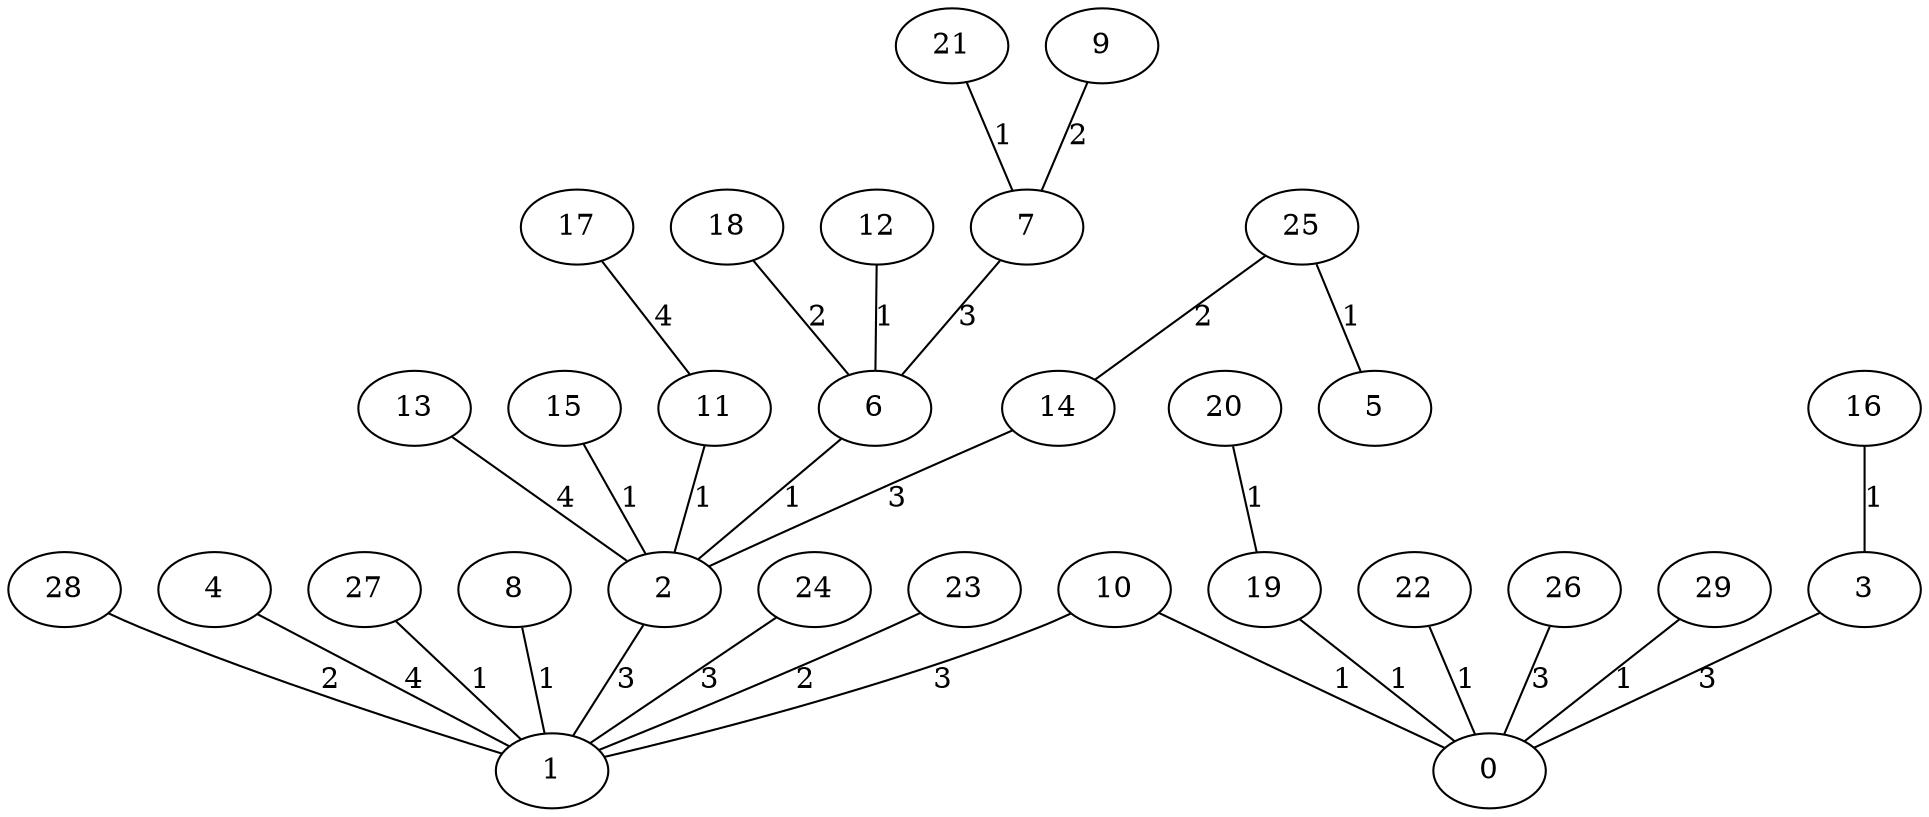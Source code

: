 graph{
   13;
   28;
   3;
   15;
   22;
   21;
   25;
   20;
   18;
   26;
   11;
   2;
   0;
   12;
   4;
   27;
   19;
   9;
   29;
   6;
   17;
   7;
   5;
   8;
   10;
   14;
   1;
   16;
   24;
   23;
   13 -- 2 [label="4"];
   17 -- 11 [label="4"];
   21 -- 7 [label="1"];
   2 -- 1 [label="3"];
   20 -- 19 [label="1"];
   12 -- 6 [label="1"];
   24 -- 1 [label="3"];
   26 -- 0 [label="3"];
   19 -- 0 [label="1"];
   6 -- 2 [label="1"];
   11 -- 2 [label="1"];
   7 -- 6 [label="3"];
   29 -- 0 [label="1"];
   27 -- 1 [label="1"];
   10 -- 0 [label="1"];
   23 -- 1 [label="2"];
   3 -- 0 [label="3"];
   14 -- 2 [label="3"];
   16 -- 3 [label="1"];
   9 -- 7 [label="2"];
   4 -- 1 [label="4"];
   15 -- 2 [label="1"];
   22 -- 0 [label="1"];
   18 -- 6 [label="2"];
   10 -- 1 [label="3"];
   25 -- 5 [label="1"];
   8 -- 1 [label="1"];
   25 -- 14 [label="2"];
   28 -- 1 [label="2"];
}